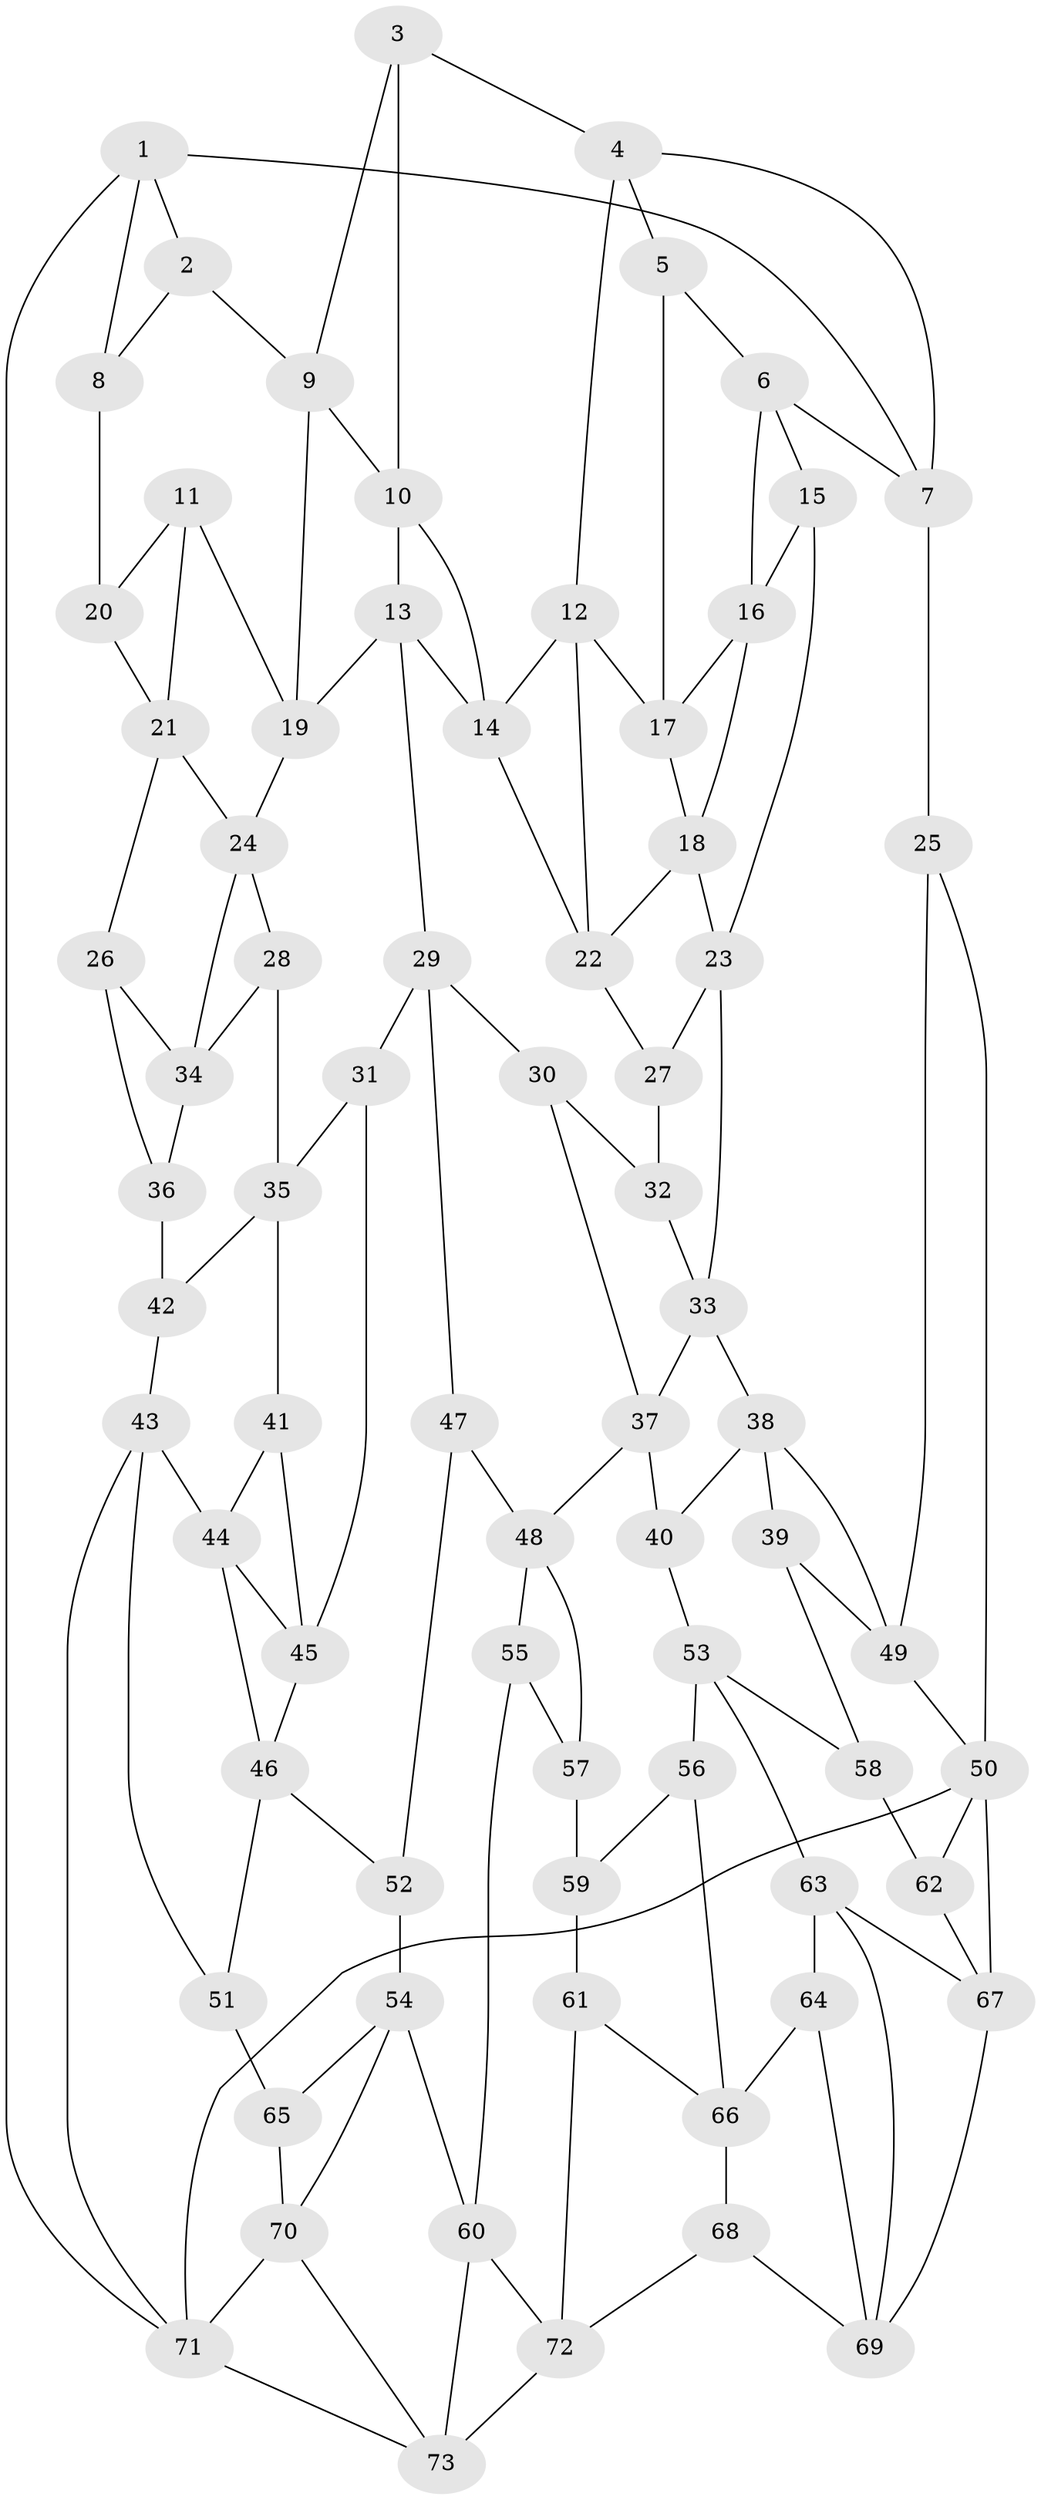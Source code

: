 // original degree distribution, {3: 0.013793103448275862, 6: 0.2413793103448276, 4: 0.2620689655172414, 5: 0.4827586206896552}
// Generated by graph-tools (version 1.1) at 2025/03/03/09/25 03:03:26]
// undirected, 73 vertices, 131 edges
graph export_dot {
graph [start="1"]
  node [color=gray90,style=filled];
  1;
  2;
  3;
  4;
  5;
  6;
  7;
  8;
  9;
  10;
  11;
  12;
  13;
  14;
  15;
  16;
  17;
  18;
  19;
  20;
  21;
  22;
  23;
  24;
  25;
  26;
  27;
  28;
  29;
  30;
  31;
  32;
  33;
  34;
  35;
  36;
  37;
  38;
  39;
  40;
  41;
  42;
  43;
  44;
  45;
  46;
  47;
  48;
  49;
  50;
  51;
  52;
  53;
  54;
  55;
  56;
  57;
  58;
  59;
  60;
  61;
  62;
  63;
  64;
  65;
  66;
  67;
  68;
  69;
  70;
  71;
  72;
  73;
  1 -- 2 [weight=1.0];
  1 -- 7 [weight=1.0];
  1 -- 8 [weight=1.0];
  1 -- 71 [weight=1.0];
  2 -- 8 [weight=1.0];
  2 -- 9 [weight=1.0];
  3 -- 4 [weight=1.0];
  3 -- 9 [weight=1.0];
  3 -- 10 [weight=1.0];
  4 -- 5 [weight=1.0];
  4 -- 7 [weight=1.0];
  4 -- 12 [weight=1.0];
  5 -- 6 [weight=1.0];
  5 -- 17 [weight=1.0];
  6 -- 7 [weight=1.0];
  6 -- 15 [weight=1.0];
  6 -- 16 [weight=1.0];
  7 -- 25 [weight=2.0];
  8 -- 20 [weight=2.0];
  9 -- 10 [weight=1.0];
  9 -- 19 [weight=1.0];
  10 -- 13 [weight=1.0];
  10 -- 14 [weight=1.0];
  11 -- 19 [weight=1.0];
  11 -- 20 [weight=1.0];
  11 -- 21 [weight=1.0];
  12 -- 14 [weight=1.0];
  12 -- 17 [weight=1.0];
  12 -- 22 [weight=1.0];
  13 -- 14 [weight=1.0];
  13 -- 19 [weight=1.0];
  13 -- 29 [weight=1.0];
  14 -- 22 [weight=1.0];
  15 -- 16 [weight=1.0];
  15 -- 23 [weight=1.0];
  16 -- 17 [weight=1.0];
  16 -- 18 [weight=1.0];
  17 -- 18 [weight=1.0];
  18 -- 22 [weight=1.0];
  18 -- 23 [weight=1.0];
  19 -- 24 [weight=1.0];
  20 -- 21 [weight=1.0];
  21 -- 24 [weight=1.0];
  21 -- 26 [weight=1.0];
  22 -- 27 [weight=1.0];
  23 -- 27 [weight=1.0];
  23 -- 33 [weight=1.0];
  24 -- 28 [weight=1.0];
  24 -- 34 [weight=1.0];
  25 -- 49 [weight=1.0];
  25 -- 50 [weight=1.0];
  26 -- 34 [weight=1.0];
  26 -- 36 [weight=1.0];
  27 -- 32 [weight=2.0];
  28 -- 34 [weight=1.0];
  28 -- 35 [weight=1.0];
  29 -- 30 [weight=1.0];
  29 -- 31 [weight=1.0];
  29 -- 47 [weight=1.0];
  30 -- 32 [weight=1.0];
  30 -- 37 [weight=1.0];
  31 -- 35 [weight=1.0];
  31 -- 45 [weight=1.0];
  32 -- 33 [weight=1.0];
  33 -- 37 [weight=1.0];
  33 -- 38 [weight=1.0];
  34 -- 36 [weight=1.0];
  35 -- 41 [weight=1.0];
  35 -- 42 [weight=1.0];
  36 -- 42 [weight=2.0];
  37 -- 40 [weight=1.0];
  37 -- 48 [weight=1.0];
  38 -- 39 [weight=1.0];
  38 -- 40 [weight=1.0];
  38 -- 49 [weight=1.0];
  39 -- 49 [weight=1.0];
  39 -- 58 [weight=1.0];
  40 -- 53 [weight=1.0];
  41 -- 44 [weight=1.0];
  41 -- 45 [weight=1.0];
  42 -- 43 [weight=1.0];
  43 -- 44 [weight=1.0];
  43 -- 51 [weight=1.0];
  43 -- 71 [weight=1.0];
  44 -- 45 [weight=1.0];
  44 -- 46 [weight=1.0];
  45 -- 46 [weight=1.0];
  46 -- 51 [weight=1.0];
  46 -- 52 [weight=1.0];
  47 -- 48 [weight=1.0];
  47 -- 52 [weight=2.0];
  48 -- 55 [weight=1.0];
  48 -- 57 [weight=1.0];
  49 -- 50 [weight=1.0];
  50 -- 62 [weight=1.0];
  50 -- 67 [weight=1.0];
  50 -- 71 [weight=1.0];
  51 -- 65 [weight=2.0];
  52 -- 54 [weight=1.0];
  53 -- 56 [weight=1.0];
  53 -- 58 [weight=1.0];
  53 -- 63 [weight=1.0];
  54 -- 60 [weight=1.0];
  54 -- 65 [weight=1.0];
  54 -- 70 [weight=1.0];
  55 -- 57 [weight=1.0];
  55 -- 60 [weight=1.0];
  56 -- 59 [weight=1.0];
  56 -- 66 [weight=1.0];
  57 -- 59 [weight=2.0];
  58 -- 62 [weight=2.0];
  59 -- 61 [weight=1.0];
  60 -- 72 [weight=1.0];
  60 -- 73 [weight=1.0];
  61 -- 66 [weight=1.0];
  61 -- 72 [weight=1.0];
  62 -- 67 [weight=1.0];
  63 -- 64 [weight=1.0];
  63 -- 67 [weight=1.0];
  63 -- 69 [weight=1.0];
  64 -- 66 [weight=1.0];
  64 -- 69 [weight=1.0];
  65 -- 70 [weight=1.0];
  66 -- 68 [weight=1.0];
  67 -- 69 [weight=1.0];
  68 -- 69 [weight=1.0];
  68 -- 72 [weight=1.0];
  70 -- 71 [weight=1.0];
  70 -- 73 [weight=1.0];
  71 -- 73 [weight=1.0];
  72 -- 73 [weight=1.0];
}
